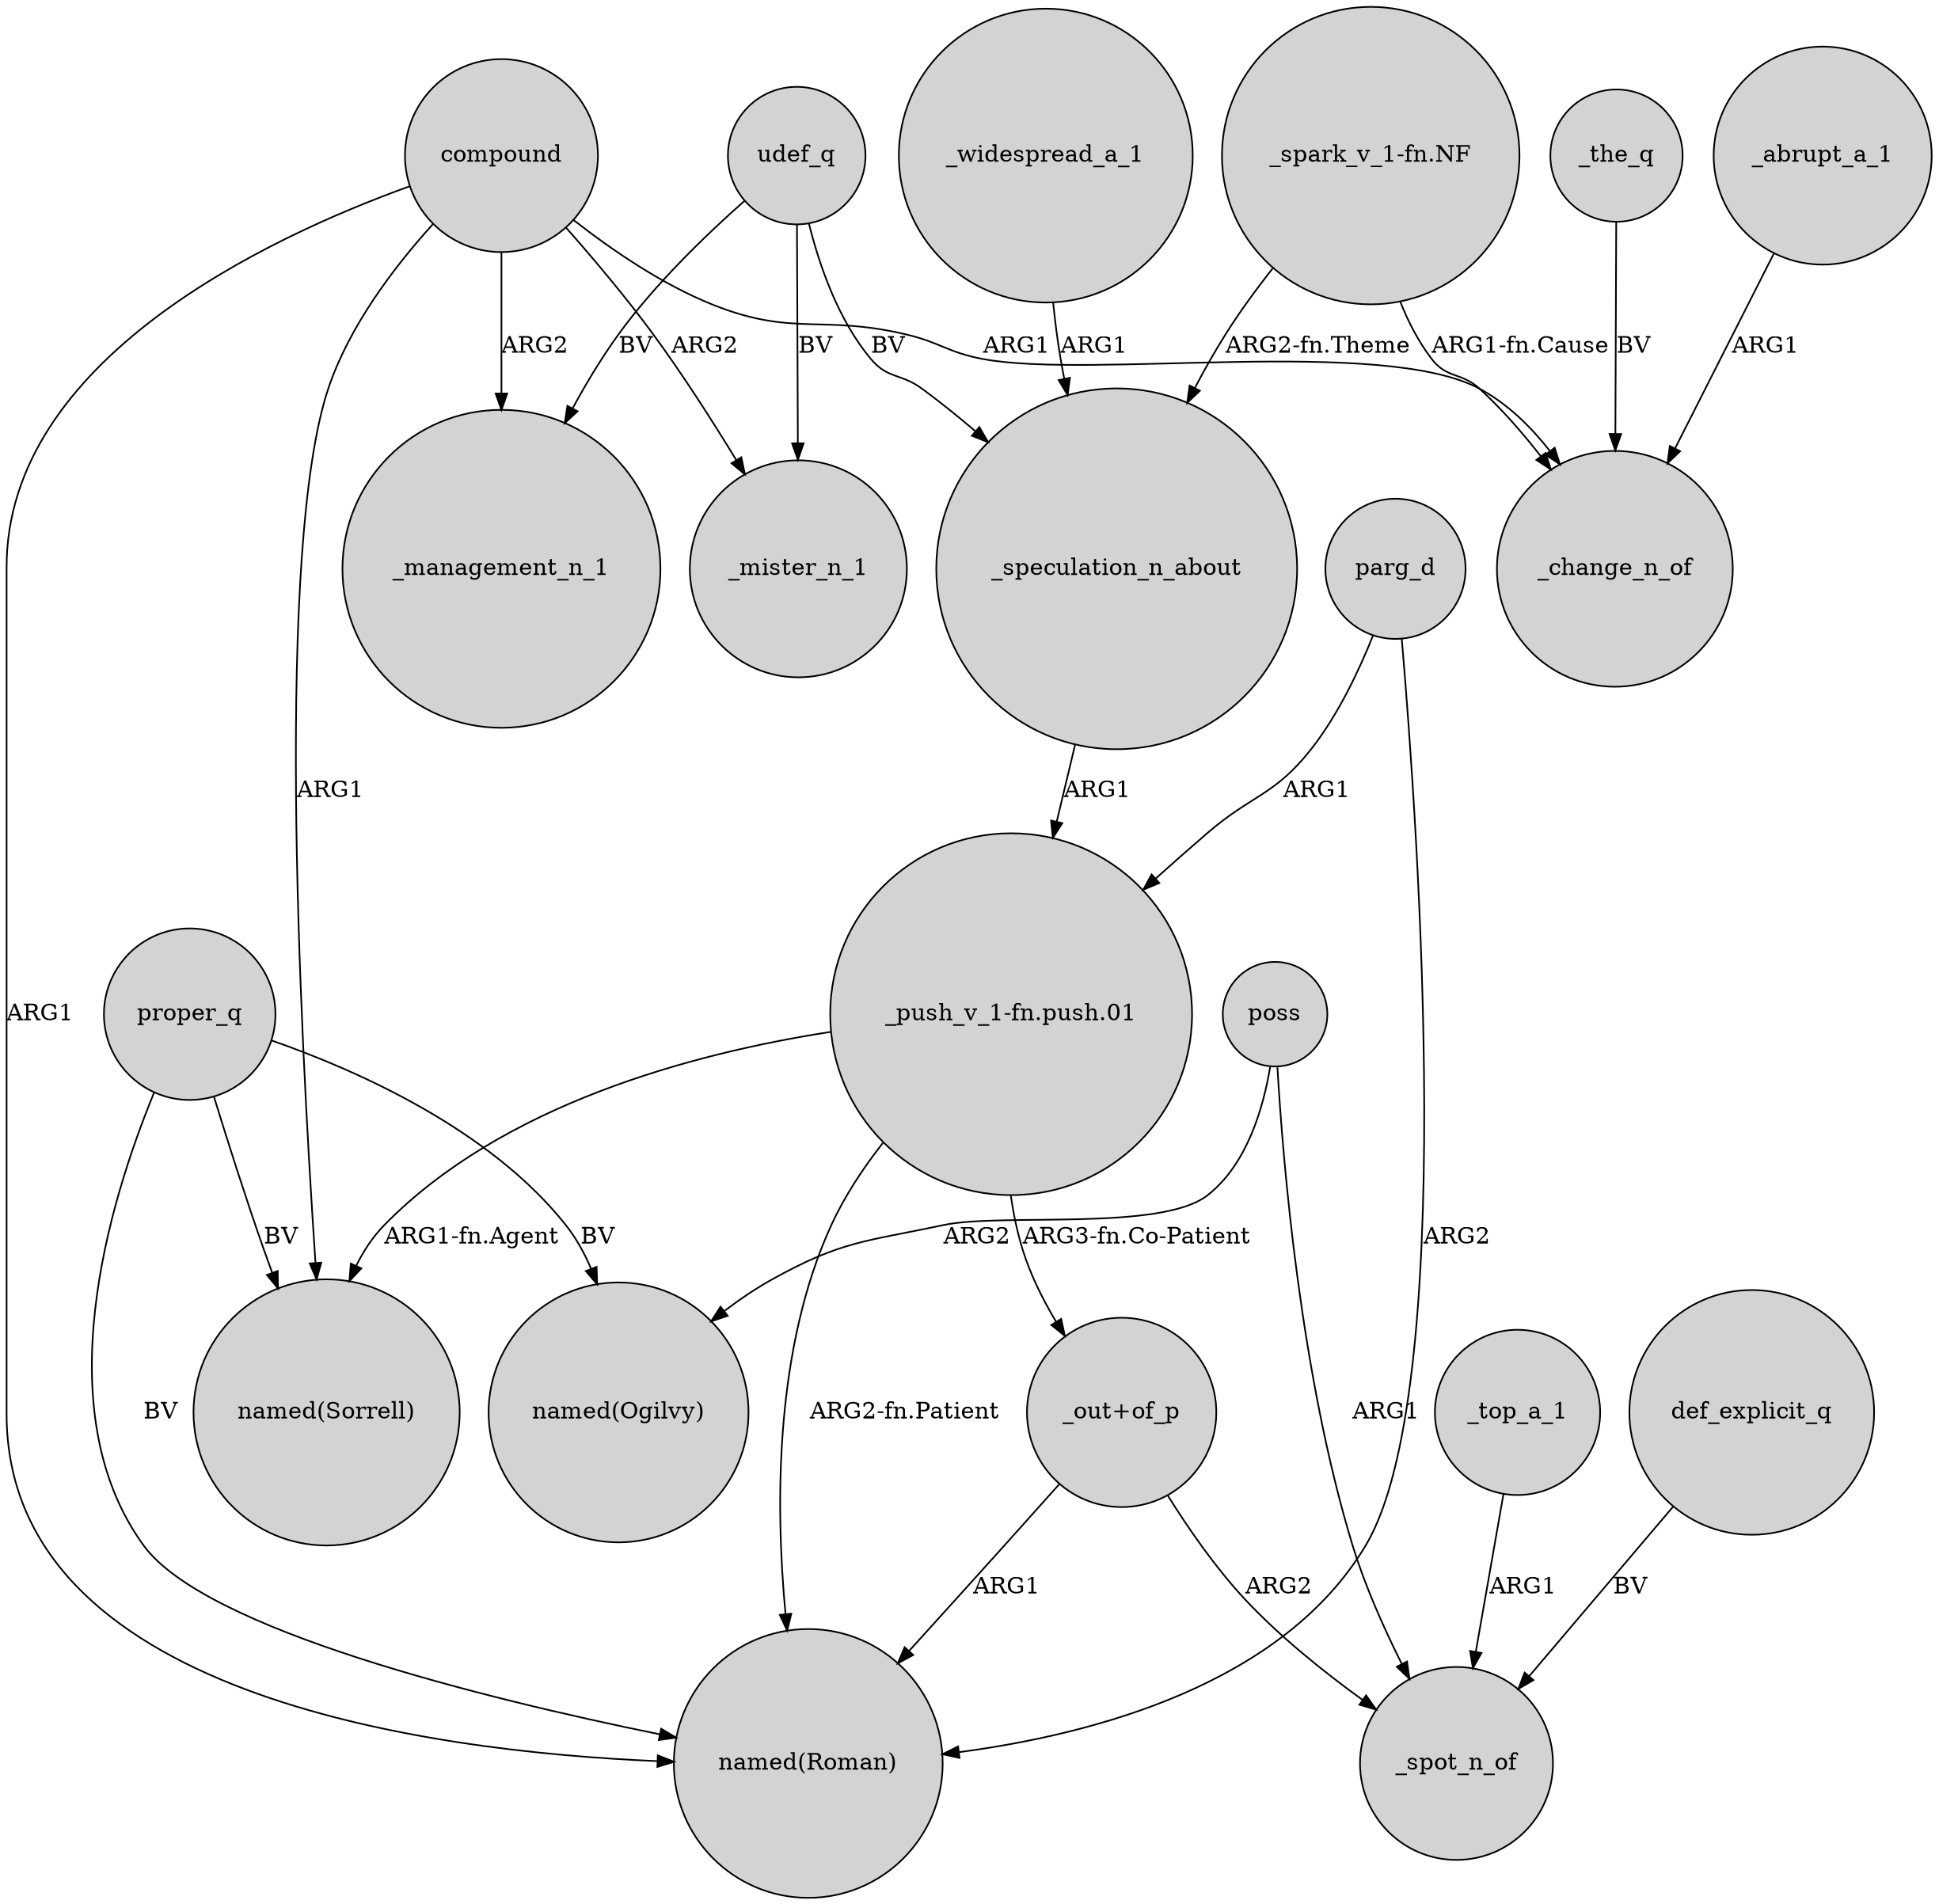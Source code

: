 digraph {
	node [shape=circle style=filled]
	poss -> "named(Ogilvy)" [label=ARG2]
	_top_a_1 -> _spot_n_of [label=ARG1]
	"_spark_v_1-fn.NF" -> _change_n_of [label="ARG1-fn.Cause"]
	compound -> "named(Roman)" [label=ARG1]
	compound -> _mister_n_1 [label=ARG2]
	udef_q -> _speculation_n_about [label=BV]
	"_out+of_p" -> _spot_n_of [label=ARG2]
	"_push_v_1-fn.push.01" -> "named(Sorrell)" [label="ARG1-fn.Agent"]
	udef_q -> _mister_n_1 [label=BV]
	"_push_v_1-fn.push.01" -> "named(Roman)" [label="ARG2-fn.Patient"]
	compound -> _management_n_1 [label=ARG2]
	parg_d -> "_push_v_1-fn.push.01" [label=ARG1]
	udef_q -> _management_n_1 [label=BV]
	proper_q -> "named(Sorrell)" [label=BV]
	proper_q -> "named(Roman)" [label=BV]
	"_push_v_1-fn.push.01" -> "_out+of_p" [label="ARG3-fn.Co-Patient"]
	compound -> _change_n_of [label=ARG1]
	_widespread_a_1 -> _speculation_n_about [label=ARG1]
	poss -> _spot_n_of [label=ARG1]
	proper_q -> "named(Ogilvy)" [label=BV]
	parg_d -> "named(Roman)" [label=ARG2]
	"_out+of_p" -> "named(Roman)" [label=ARG1]
	_the_q -> _change_n_of [label=BV]
	"_spark_v_1-fn.NF" -> _speculation_n_about [label="ARG2-fn.Theme"]
	compound -> "named(Sorrell)" [label=ARG1]
	_abrupt_a_1 -> _change_n_of [label=ARG1]
	def_explicit_q -> _spot_n_of [label=BV]
	_speculation_n_about -> "_push_v_1-fn.push.01" [label=ARG1]
}
